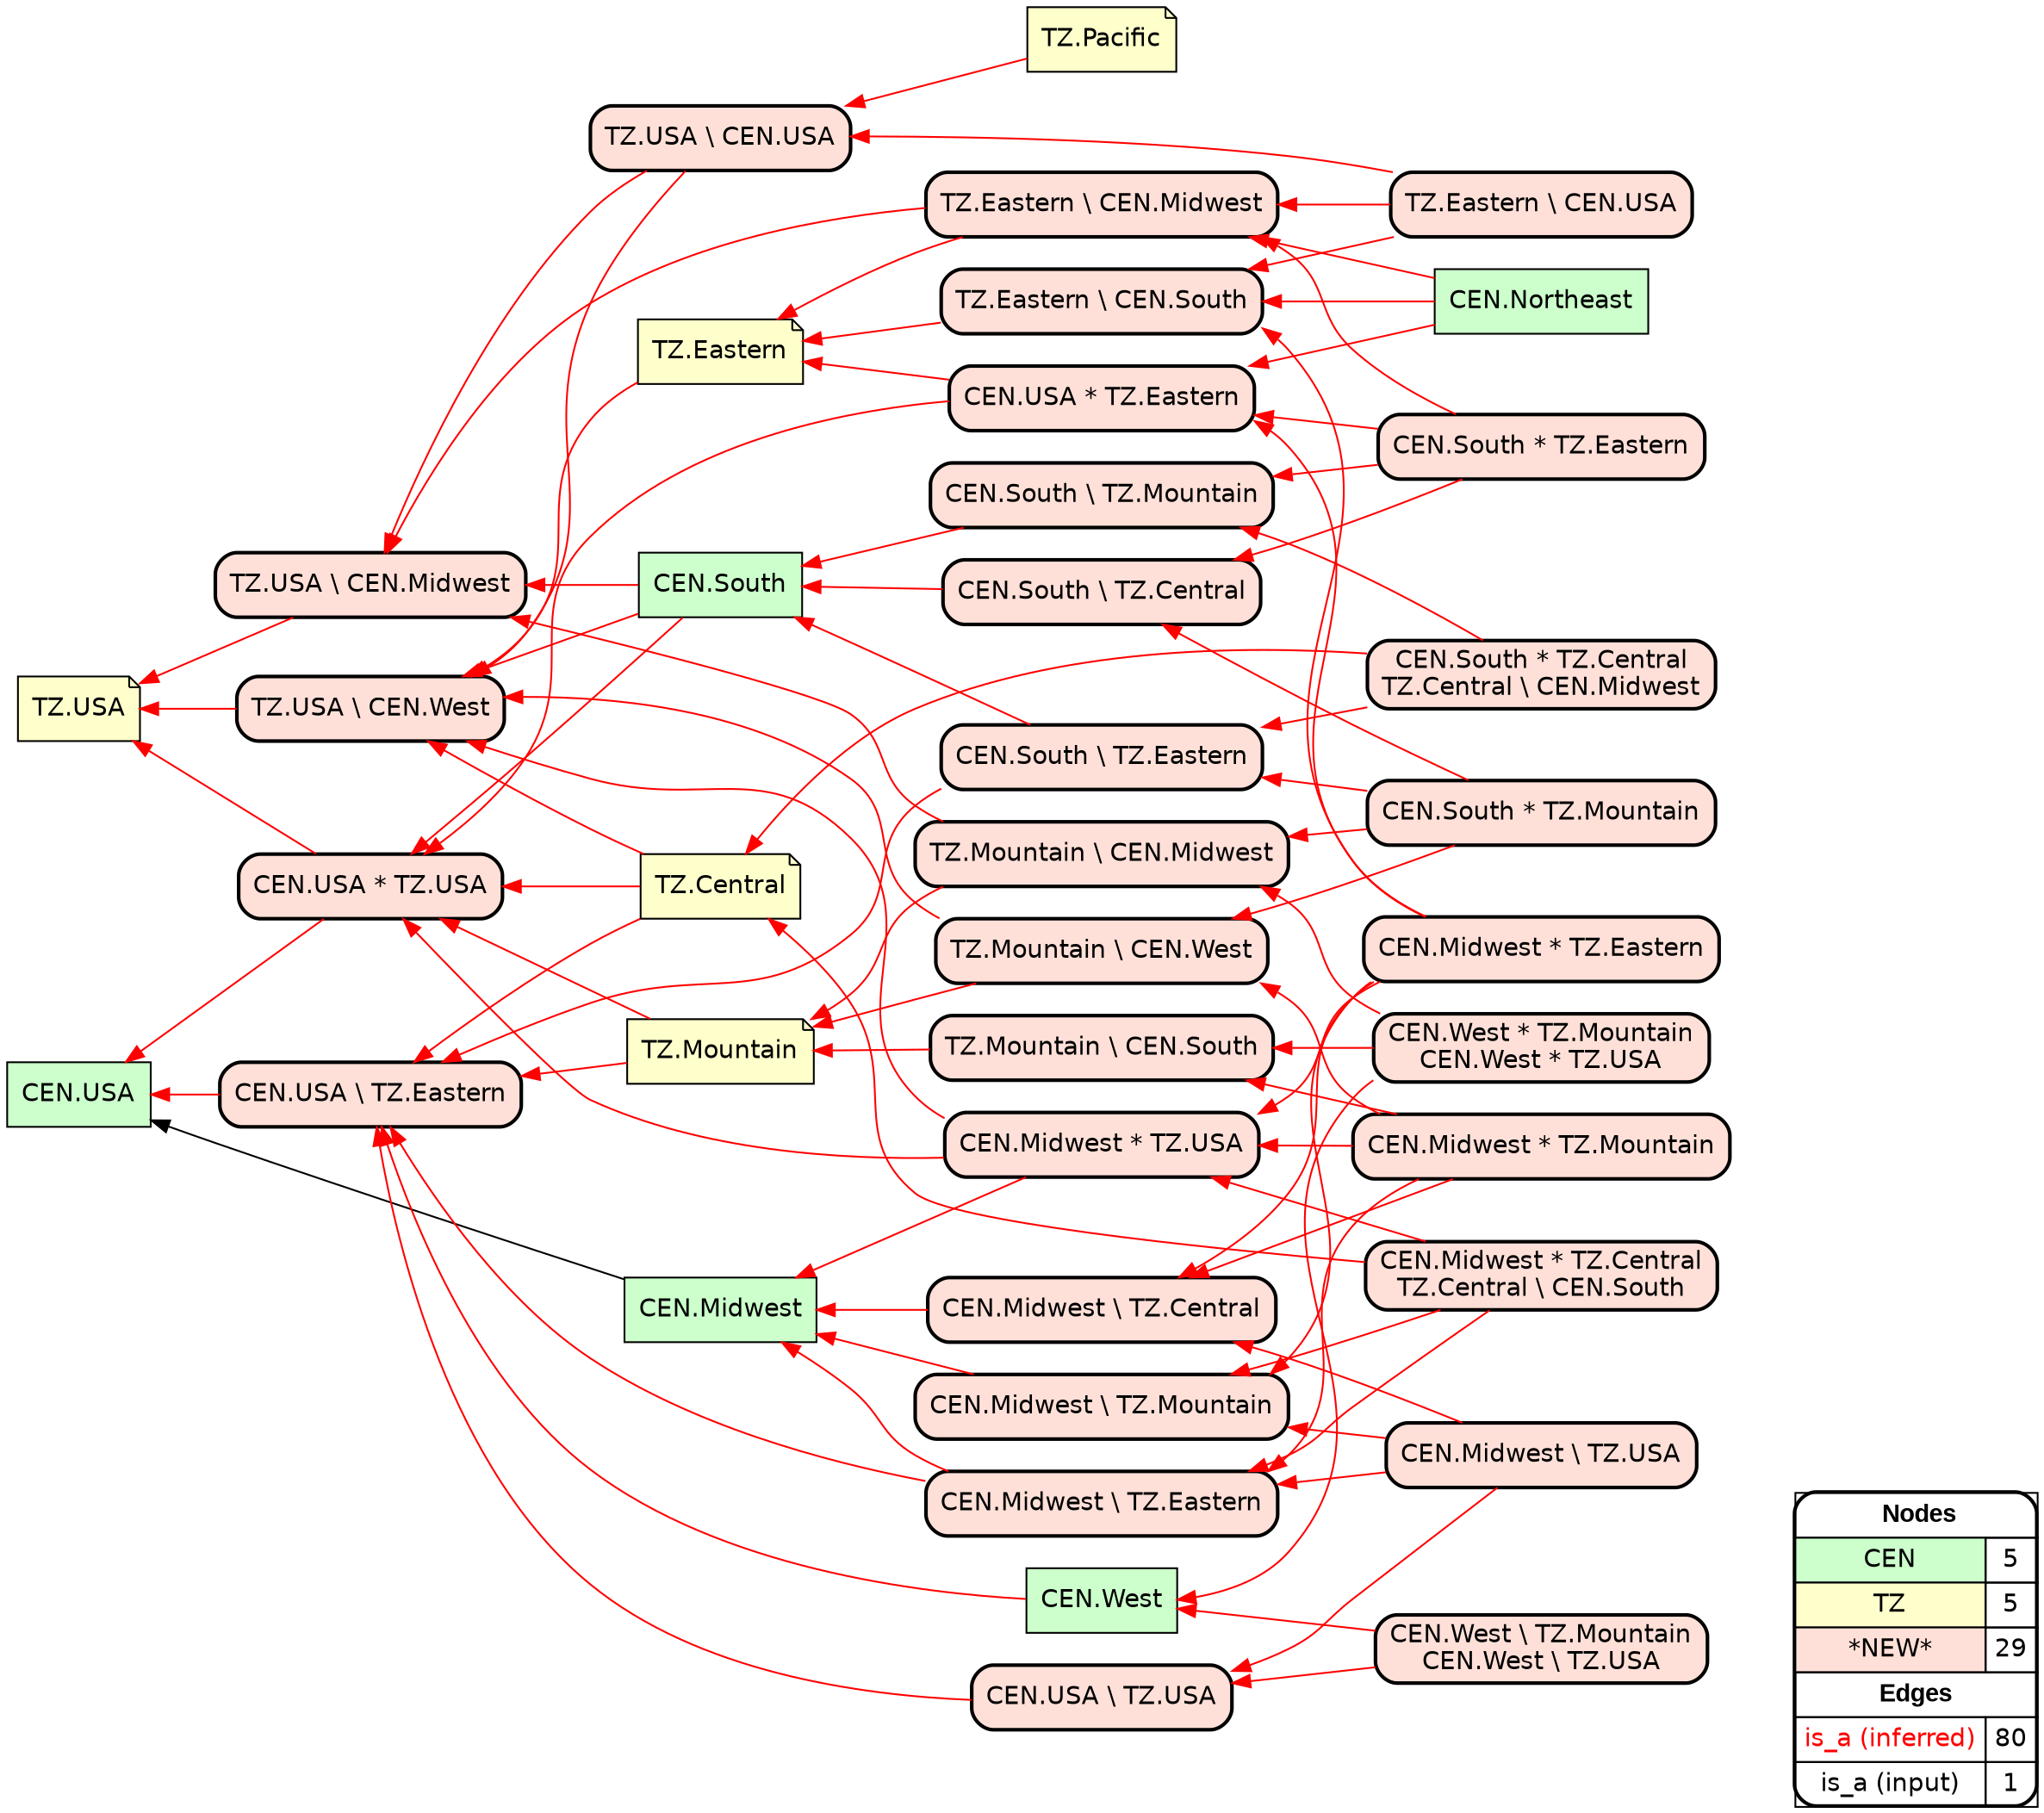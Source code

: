 digraph{
rankdir=RL
node[shape=box style=filled fillcolor="#CCFFCC" fontname="helvetica"] 
"CEN.Midwest"
"CEN.USA"
"CEN.Northeast"
"CEN.West"
"CEN.South"
node[shape=note style=filled fillcolor="#FFFFCC" fontname="helvetica"] 
"TZ.Pacific"
"TZ.USA"
"TZ.Mountain"
"TZ.Eastern"
"TZ.Central"
node[shape=box style="filled,rounded,bold" fillcolor="#FFE0D8" fontname="helvetica"] 
"CEN.Midwest * TZ.Central\nTZ.Central \\ CEN.South"
"CEN.South * TZ.Eastern"
"CEN.South \\ TZ.Eastern"
"CEN.West \\ TZ.Mountain\nCEN.West \\ TZ.USA"
"CEN.South * TZ.Mountain"
"CEN.Midwest \\ TZ.Mountain"
"TZ.Eastern \\ CEN.USA"
"CEN.Midwest \\ TZ.Central"
"TZ.USA \\ CEN.USA"
"CEN.Midwest * TZ.Eastern"
"CEN.Midwest * TZ.Mountain"
"TZ.Mountain \\ CEN.West"
"CEN.USA * TZ.Eastern"
"TZ.Mountain \\ CEN.Midwest"
"CEN.South \\ TZ.Mountain"
"CEN.West * TZ.Mountain\nCEN.West * TZ.USA"
"CEN.Midwest * TZ.USA"
"TZ.USA \\ CEN.West"
"TZ.USA \\ CEN.Midwest"
"CEN.USA * TZ.USA"
"CEN.USA \\ TZ.Eastern"
"TZ.Mountain \\ CEN.South"
"CEN.South \\ TZ.Central"
"CEN.USA \\ TZ.USA"
"CEN.Midwest \\ TZ.USA"
"TZ.Eastern \\ CEN.South"
"TZ.Eastern \\ CEN.Midwest"
"CEN.South * TZ.Central\nTZ.Central \\ CEN.Midwest"
"CEN.Midwest \\ TZ.Eastern"
edge[arrowhead=normal style=dotted color="#000000" constraint=true penwidth=1]
edge[arrowhead=normal style=solid color="#FF0000" constraint=true penwidth=1]
"CEN.Midwest * TZ.Mountain" -> "TZ.Mountain \\ CEN.West"
"CEN.Midwest * TZ.Eastern" -> "CEN.Midwest \\ TZ.Central"
"TZ.Mountain \\ CEN.West" -> "TZ.Mountain"
"CEN.Midwest * TZ.Mountain" -> "TZ.Mountain \\ CEN.South"
"CEN.South" -> "CEN.USA * TZ.USA"
"CEN.Midwest * TZ.Mountain" -> "CEN.Midwest \\ TZ.Central"
"TZ.Eastern" -> "TZ.USA \\ CEN.West"
"TZ.Central" -> "TZ.USA \\ CEN.West"
"TZ.Mountain \\ CEN.West" -> "TZ.USA \\ CEN.West"
"TZ.USA \\ CEN.Midwest" -> "TZ.USA"
"TZ.Mountain \\ CEN.South" -> "TZ.Mountain"
"TZ.Mountain \\ CEN.Midwest" -> "TZ.USA \\ CEN.Midwest"
"CEN.Northeast" -> "CEN.USA * TZ.Eastern"
"TZ.Eastern \\ CEN.USA" -> "TZ.Eastern \\ CEN.South"
"CEN.South \\ TZ.Central" -> "CEN.South"
"CEN.Midwest \\ TZ.USA" -> "CEN.Midwest \\ TZ.Central"
"CEN.West * TZ.Mountain\nCEN.West * TZ.USA" -> "TZ.Mountain \\ CEN.Midwest"
"TZ.Mountain" -> "CEN.USA * TZ.USA"
"TZ.Eastern \\ CEN.USA" -> "TZ.USA \\ CEN.USA"
"CEN.Midwest * TZ.Mountain" -> "CEN.Midwest * TZ.USA"
"CEN.West" -> "CEN.USA \\ TZ.Eastern"
"CEN.Midwest \\ TZ.USA" -> "CEN.Midwest \\ TZ.Eastern"
"CEN.Midwest \\ TZ.Central" -> "CEN.Midwest"
"CEN.Midwest * TZ.USA" -> "CEN.Midwest"
"CEN.South" -> "TZ.USA \\ CEN.West"
"TZ.Mountain" -> "CEN.USA \\ TZ.Eastern"
"CEN.Midwest * TZ.Eastern" -> "CEN.Midwest \\ TZ.Mountain"
"TZ.Eastern \\ CEN.Midwest" -> "TZ.Eastern"
"TZ.Central" -> "CEN.USA \\ TZ.Eastern"
"CEN.West \\ TZ.Mountain\nCEN.West \\ TZ.USA" -> "CEN.USA \\ TZ.USA"
"CEN.USA \\ TZ.USA" -> "CEN.USA \\ TZ.Eastern"
"CEN.Midwest * TZ.Eastern" -> "TZ.Eastern \\ CEN.South"
"TZ.USA \\ CEN.West" -> "TZ.USA"
"CEN.Midwest * TZ.Eastern" -> "CEN.USA * TZ.Eastern"
"CEN.Midwest * TZ.Central\nTZ.Central \\ CEN.South" -> "TZ.Central"
"CEN.Midwest \\ TZ.Mountain" -> "CEN.Midwest"
"CEN.USA * TZ.Eastern" -> "CEN.USA * TZ.USA"
"CEN.South * TZ.Mountain" -> "CEN.South \\ TZ.Eastern"
"TZ.Eastern \\ CEN.Midwest" -> "TZ.USA \\ CEN.Midwest"
"CEN.Midwest \\ TZ.Eastern" -> "CEN.USA \\ TZ.Eastern"
"CEN.USA * TZ.USA" -> "CEN.USA"
"CEN.South * TZ.Eastern" -> "CEN.South \\ TZ.Mountain"
"CEN.Midwest * TZ.Central\nTZ.Central \\ CEN.South" -> "CEN.Midwest \\ TZ.Eastern"
"TZ.Central" -> "CEN.USA * TZ.USA"
"CEN.South * TZ.Eastern" -> "TZ.Eastern \\ CEN.Midwest"
"CEN.South * TZ.Central\nTZ.Central \\ CEN.Midwest" -> "CEN.South \\ TZ.Mountain"
"CEN.Midwest * TZ.Central\nTZ.Central \\ CEN.South" -> "CEN.Midwest * TZ.USA"
"CEN.Northeast" -> "TZ.Eastern \\ CEN.South"
"CEN.USA * TZ.USA" -> "TZ.USA"
"TZ.USA \\ CEN.USA" -> "TZ.USA \\ CEN.Midwest"
"CEN.South * TZ.Central\nTZ.Central \\ CEN.Midwest" -> "TZ.Central"
"CEN.Midwest \\ TZ.USA" -> "CEN.Midwest \\ TZ.Mountain"
"CEN.South * TZ.Eastern" -> "CEN.USA * TZ.Eastern"
"CEN.Midwest * TZ.USA" -> "TZ.USA \\ CEN.West"
"CEN.Midwest \\ TZ.Eastern" -> "CEN.Midwest"
"TZ.USA \\ CEN.USA" -> "TZ.USA \\ CEN.West"
"CEN.Northeast" -> "TZ.Eastern \\ CEN.Midwest"
"CEN.West * TZ.Mountain\nCEN.West * TZ.USA" -> "TZ.Mountain \\ CEN.South"
"CEN.Midwest * TZ.Central\nTZ.Central \\ CEN.South" -> "CEN.Midwest \\ TZ.Mountain"
"CEN.South \\ TZ.Mountain" -> "CEN.South"
"TZ.Eastern \\ CEN.USA" -> "TZ.Eastern \\ CEN.Midwest"
"CEN.South \\ TZ.Eastern" -> "CEN.USA \\ TZ.Eastern"
"CEN.Midwest * TZ.USA" -> "CEN.USA * TZ.USA"
"TZ.Pacific" -> "TZ.USA \\ CEN.USA"
"CEN.West \\ TZ.Mountain\nCEN.West \\ TZ.USA" -> "CEN.West"
"CEN.Midwest \\ TZ.USA" -> "CEN.USA \\ TZ.USA"
"CEN.South * TZ.Central\nTZ.Central \\ CEN.Midwest" -> "CEN.South \\ TZ.Eastern"
"CEN.South * TZ.Eastern" -> "CEN.South \\ TZ.Central"
"CEN.West * TZ.Mountain\nCEN.West * TZ.USA" -> "CEN.West"
"CEN.Midwest * TZ.Mountain" -> "CEN.Midwest \\ TZ.Eastern"
"CEN.South" -> "TZ.USA \\ CEN.Midwest"
"CEN.South * TZ.Mountain" -> "TZ.Mountain \\ CEN.West"
"TZ.Eastern \\ CEN.South" -> "TZ.Eastern"
"CEN.USA \\ TZ.Eastern" -> "CEN.USA"
"CEN.Midwest * TZ.Eastern" -> "CEN.Midwest * TZ.USA"
"CEN.South * TZ.Mountain" -> "CEN.South \\ TZ.Central"
"CEN.USA * TZ.Eastern" -> "TZ.Eastern"
"CEN.South \\ TZ.Eastern" -> "CEN.South"
"TZ.Mountain \\ CEN.Midwest" -> "TZ.Mountain"
"CEN.South * TZ.Mountain" -> "TZ.Mountain \\ CEN.Midwest"
edge[arrowhead=normal style=solid color="#000000" constraint=true penwidth=1]
"CEN.Midwest" -> "CEN.USA"
node[shape=box] 
{rank=source Legend [fillcolor= white margin=0 label=< 
 <TABLE BORDER="0" CELLBORDER="1" CELLSPACING="0" CELLPADDING="4"> 
<TR> <TD COLSPAN="2"><font face="Arial Black"> Nodes</font></TD> </TR> 
<TR> 
 <TD bgcolor="#CCFFCC" fontname="helvetica">CEN</TD> 
 <TD>5</TD> 
 </TR> 
<TR> 
 <TD bgcolor="#FFFFCC" fontname="helvetica">TZ</TD> 
 <TD>5</TD> 
 </TR> 
<TR> 
 <TD bgcolor="#FFE0D8" fontname="helvetica">*NEW*</TD> 
 <TD>29</TD> 
 </TR> 
<TR> <TD COLSPAN="2"><font face = "Arial Black"> Edges </font></TD> </TR> 
<TR> 
 <TD><font color ="#FF0000">is_a (inferred)</font></TD><TD>80</TD>
</TR>
<TR> 
 <TD><font color ="#000000">is_a (input)</font></TD><TD>1</TD>
</TR>
</TABLE> 
 >] } 
}